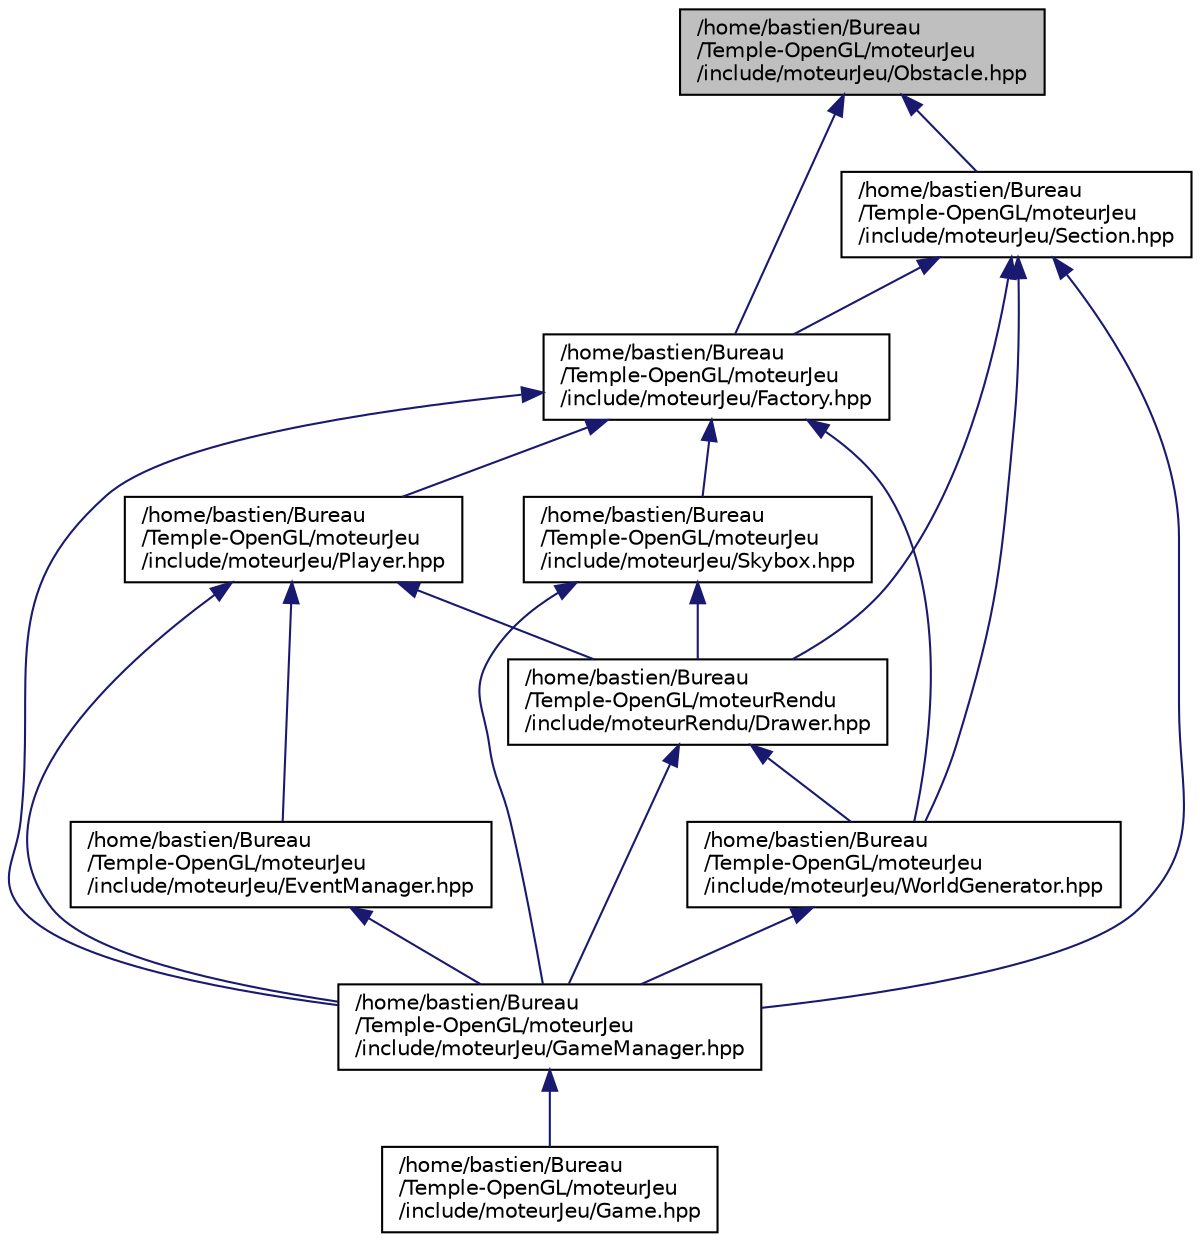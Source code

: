 digraph "/home/bastien/Bureau/Temple-OpenGL/moteurJeu/include/moteurJeu/Obstacle.hpp"
{
  bgcolor="transparent";
  edge [fontname="Helvetica",fontsize="10",labelfontname="Helvetica",labelfontsize="10"];
  node [fontname="Helvetica",fontsize="10",shape=record];
  Node28 [label="/home/bastien/Bureau\l/Temple-OpenGL/moteurJeu\l/include/moteurJeu/Obstacle.hpp",height=0.2,width=0.4,color="black", fillcolor="grey75", style="filled", fontcolor="black"];
  Node28 -> Node29 [dir="back",color="midnightblue",fontsize="10",style="solid",fontname="Helvetica"];
  Node29 [label="/home/bastien/Bureau\l/Temple-OpenGL/moteurJeu\l/include/moteurJeu/Factory.hpp",height=0.2,width=0.4,color="black",URL="$Factory_8hpp.html"];
  Node29 -> Node30 [dir="back",color="midnightblue",fontsize="10",style="solid",fontname="Helvetica"];
  Node30 [label="/home/bastien/Bureau\l/Temple-OpenGL/moteurJeu\l/include/moteurJeu/GameManager.hpp",height=0.2,width=0.4,color="black",URL="$GameManager_8hpp.html"];
  Node30 -> Node31 [dir="back",color="midnightblue",fontsize="10",style="solid",fontname="Helvetica"];
  Node31 [label="/home/bastien/Bureau\l/Temple-OpenGL/moteurJeu\l/include/moteurJeu/Game.hpp",height=0.2,width=0.4,color="black",URL="$Game_8hpp.html"];
  Node29 -> Node32 [dir="back",color="midnightblue",fontsize="10",style="solid",fontname="Helvetica"];
  Node32 [label="/home/bastien/Bureau\l/Temple-OpenGL/moteurJeu\l/include/moteurJeu/Player.hpp",height=0.2,width=0.4,color="black",URL="$Player_8hpp.html"];
  Node32 -> Node33 [dir="back",color="midnightblue",fontsize="10",style="solid",fontname="Helvetica"];
  Node33 [label="/home/bastien/Bureau\l/Temple-OpenGL/moteurJeu\l/include/moteurJeu/EventManager.hpp",height=0.2,width=0.4,color="black",URL="$EventManager_8hpp.html"];
  Node33 -> Node30 [dir="back",color="midnightblue",fontsize="10",style="solid",fontname="Helvetica"];
  Node32 -> Node30 [dir="back",color="midnightblue",fontsize="10",style="solid",fontname="Helvetica"];
  Node32 -> Node34 [dir="back",color="midnightblue",fontsize="10",style="solid",fontname="Helvetica"];
  Node34 [label="/home/bastien/Bureau\l/Temple-OpenGL/moteurRendu\l/include/moteurRendu/Drawer.hpp",height=0.2,width=0.4,color="black",URL="$Drawer_8hpp.html"];
  Node34 -> Node30 [dir="back",color="midnightblue",fontsize="10",style="solid",fontname="Helvetica"];
  Node34 -> Node35 [dir="back",color="midnightblue",fontsize="10",style="solid",fontname="Helvetica"];
  Node35 [label="/home/bastien/Bureau\l/Temple-OpenGL/moteurJeu\l/include/moteurJeu/WorldGenerator.hpp",height=0.2,width=0.4,color="black",URL="$WorldGenerator_8hpp.html"];
  Node35 -> Node30 [dir="back",color="midnightblue",fontsize="10",style="solid",fontname="Helvetica"];
  Node29 -> Node36 [dir="back",color="midnightblue",fontsize="10",style="solid",fontname="Helvetica"];
  Node36 [label="/home/bastien/Bureau\l/Temple-OpenGL/moteurJeu\l/include/moteurJeu/Skybox.hpp",height=0.2,width=0.4,color="black",URL="$Skybox_8hpp.html"];
  Node36 -> Node30 [dir="back",color="midnightblue",fontsize="10",style="solid",fontname="Helvetica"];
  Node36 -> Node34 [dir="back",color="midnightblue",fontsize="10",style="solid",fontname="Helvetica"];
  Node29 -> Node35 [dir="back",color="midnightblue",fontsize="10",style="solid",fontname="Helvetica"];
  Node28 -> Node37 [dir="back",color="midnightblue",fontsize="10",style="solid",fontname="Helvetica"];
  Node37 [label="/home/bastien/Bureau\l/Temple-OpenGL/moteurJeu\l/include/moteurJeu/Section.hpp",height=0.2,width=0.4,color="black",URL="$Section_8hpp.html"];
  Node37 -> Node29 [dir="back",color="midnightblue",fontsize="10",style="solid",fontname="Helvetica"];
  Node37 -> Node30 [dir="back",color="midnightblue",fontsize="10",style="solid",fontname="Helvetica"];
  Node37 -> Node35 [dir="back",color="midnightblue",fontsize="10",style="solid",fontname="Helvetica"];
  Node37 -> Node34 [dir="back",color="midnightblue",fontsize="10",style="solid",fontname="Helvetica"];
}
